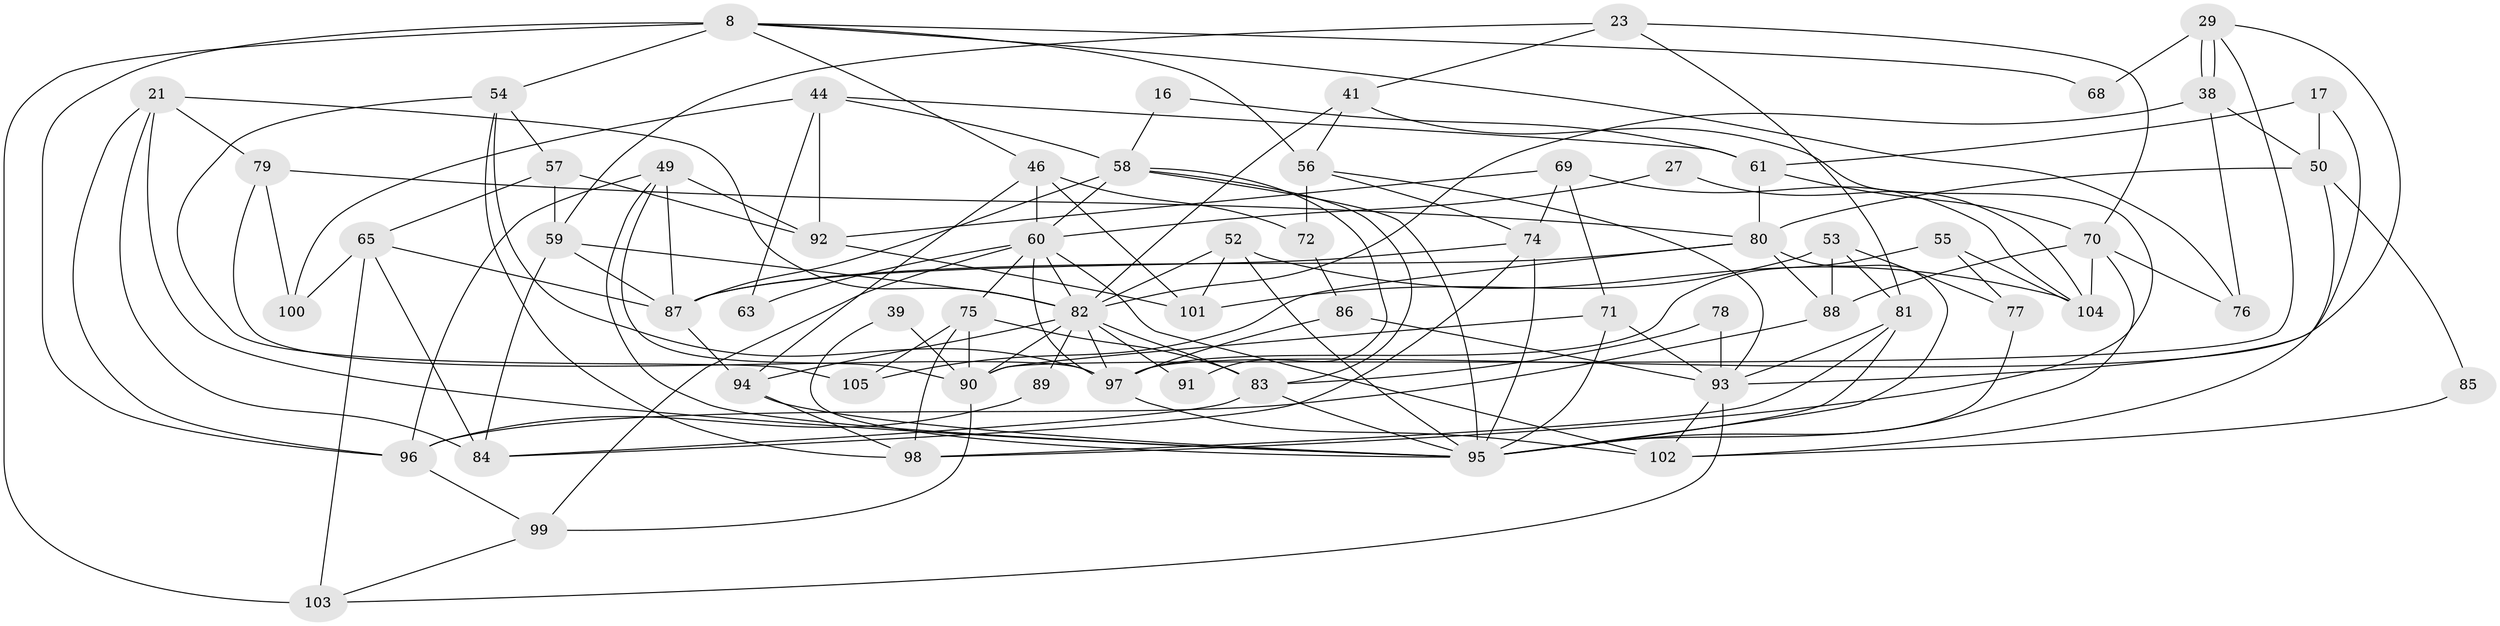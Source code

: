 // original degree distribution, {4: 0.2571428571428571, 2: 0.14285714285714285, 6: 0.08571428571428572, 3: 0.2761904761904762, 5: 0.18095238095238095, 9: 0.01904761904761905, 7: 0.0380952380952381}
// Generated by graph-tools (version 1.1) at 2025/53/03/04/25 21:53:57]
// undirected, 63 vertices, 149 edges
graph export_dot {
graph [start="1"]
  node [color=gray90,style=filled];
  8;
  16;
  17;
  21;
  23;
  27;
  29;
  38;
  39;
  41 [super="+14"];
  44;
  46 [super="+7"];
  49 [super="+12"];
  50 [super="+6"];
  52;
  53;
  54;
  55;
  56;
  57;
  58 [super="+20"];
  59;
  60;
  61 [super="+2"];
  63;
  65;
  68;
  69;
  70 [super="+34"];
  71;
  72;
  74 [super="+36"];
  75 [super="+19+31"];
  76;
  77;
  78;
  79;
  80 [super="+45"];
  81;
  82 [super="+10+67+73+42"];
  83 [super="+22"];
  84;
  85;
  86;
  87 [super="+5+47"];
  88 [super="+35"];
  89;
  90 [super="+32+11"];
  91;
  92 [super="+4"];
  93 [super="+62"];
  94 [super="+51"];
  95 [super="+13+64+48"];
  96 [super="+37"];
  97 [super="+15+24+33+66"];
  98;
  99 [super="+40"];
  100;
  101;
  102 [super="+43"];
  103;
  104;
  105;
  8 -- 54;
  8 -- 56;
  8 -- 68;
  8 -- 76;
  8 -- 96 [weight=2];
  8 -- 103;
  8 -- 46;
  16 -- 61;
  16 -- 58;
  17 -- 93;
  17 -- 50 [weight=2];
  17 -- 61;
  21 -- 84;
  21 -- 79;
  21 -- 96;
  21 -- 82;
  21 -- 95;
  23 -- 81;
  23 -- 41;
  23 -- 59;
  23 -- 70;
  27 -- 60;
  27 -- 104;
  29 -- 38;
  29 -- 38;
  29 -- 90;
  29 -- 68;
  29 -- 97;
  38 -- 76;
  38 -- 50;
  38 -- 82;
  39 -- 90;
  39 -- 95;
  41 -- 82;
  41 -- 56;
  41 -- 98;
  44 -- 58;
  44 -- 61;
  44 -- 63;
  44 -- 100;
  44 -- 92;
  46 -- 60;
  46 -- 101;
  46 -- 72;
  46 -- 94;
  49 -- 90;
  49 -- 87;
  49 -- 96;
  49 -- 92;
  49 -- 95;
  50 -- 80;
  50 -- 85;
  50 -- 102;
  52 -- 82;
  52 -- 104;
  52 -- 95;
  52 -- 101;
  53 -- 101;
  53 -- 81;
  53 -- 77;
  53 -- 88;
  54 -- 57;
  54 -- 98;
  54 -- 105;
  54 -- 97;
  55 -- 77;
  55 -- 104;
  55 -- 97;
  56 -- 93;
  56 -- 72;
  56 -- 74;
  57 -- 59;
  57 -- 65;
  57 -- 92;
  58 -- 83 [weight=2];
  58 -- 91;
  58 -- 60;
  58 -- 95;
  58 -- 87;
  59 -- 84;
  59 -- 82;
  59 -- 87;
  60 -- 63;
  60 -- 102;
  60 -- 75;
  60 -- 82;
  60 -- 97;
  60 -- 99;
  61 -- 80 [weight=2];
  61 -- 70;
  65 -- 84;
  65 -- 103;
  65 -- 100;
  65 -- 87;
  69 -- 104;
  69 -- 71;
  69 -- 74;
  69 -- 92;
  70 -- 95 [weight=2];
  70 -- 88;
  70 -- 104;
  70 -- 76;
  71 -- 90;
  71 -- 93;
  71 -- 95;
  72 -- 86;
  74 -- 84;
  74 -- 95;
  74 -- 87;
  75 -- 98 [weight=2];
  75 -- 105;
  75 -- 83 [weight=2];
  75 -- 90;
  77 -- 95;
  78 -- 93;
  78 -- 83;
  79 -- 100;
  79 -- 80;
  79 -- 97;
  80 -- 95;
  80 -- 105;
  80 -- 87;
  80 -- 88;
  81 -- 98;
  81 -- 93;
  81 -- 95;
  82 -- 83 [weight=3];
  82 -- 91;
  82 -- 94;
  82 -- 89;
  82 -- 90 [weight=2];
  82 -- 97 [weight=4];
  83 -- 84;
  83 -- 95;
  85 -- 102;
  86 -- 93;
  86 -- 97;
  87 -- 94 [weight=3];
  88 -- 96;
  89 -- 96;
  90 -- 99;
  92 -- 101;
  93 -- 103;
  93 -- 102;
  94 -- 98;
  94 -- 95 [weight=2];
  96 -- 99;
  97 -- 102;
  99 -- 103;
}
